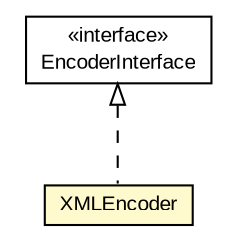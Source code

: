 #!/usr/local/bin/dot
#
# Class diagram 
# Generated by UMLGraph version 5.3 (http://www.umlgraph.org/)
#

digraph G {
	edge [fontname="arial",fontsize=10,labelfontname="arial",labelfontsize=10];
	node [fontname="arial",fontsize=10,shape=plaintext];
	nodesep=0.25;
	ranksep=0.5;
	// context.arch.comm.language.XMLEncoder
	c42492 [label=<<table title="context.arch.comm.language.XMLEncoder" border="0" cellborder="1" cellspacing="0" cellpadding="2" port="p" bgcolor="lemonChiffon" href="./XMLEncoder.html">
		<tr><td><table border="0" cellspacing="0" cellpadding="1">
<tr><td align="center" balign="center"> XMLEncoder </td></tr>
		</table></td></tr>
		</table>>, fontname="arial", fontcolor="black", fontsize=10.0];
	// context.arch.comm.language.EncoderInterface
	c42498 [label=<<table title="context.arch.comm.language.EncoderInterface" border="0" cellborder="1" cellspacing="0" cellpadding="2" port="p" href="./EncoderInterface.html">
		<tr><td><table border="0" cellspacing="0" cellpadding="1">
<tr><td align="center" balign="center"> &#171;interface&#187; </td></tr>
<tr><td align="center" balign="center"> EncoderInterface </td></tr>
		</table></td></tr>
		</table>>, fontname="arial", fontcolor="black", fontsize=10.0];
	//context.arch.comm.language.XMLEncoder implements context.arch.comm.language.EncoderInterface
	c42498:p -> c42492:p [dir=back,arrowtail=empty,style=dashed];
}

